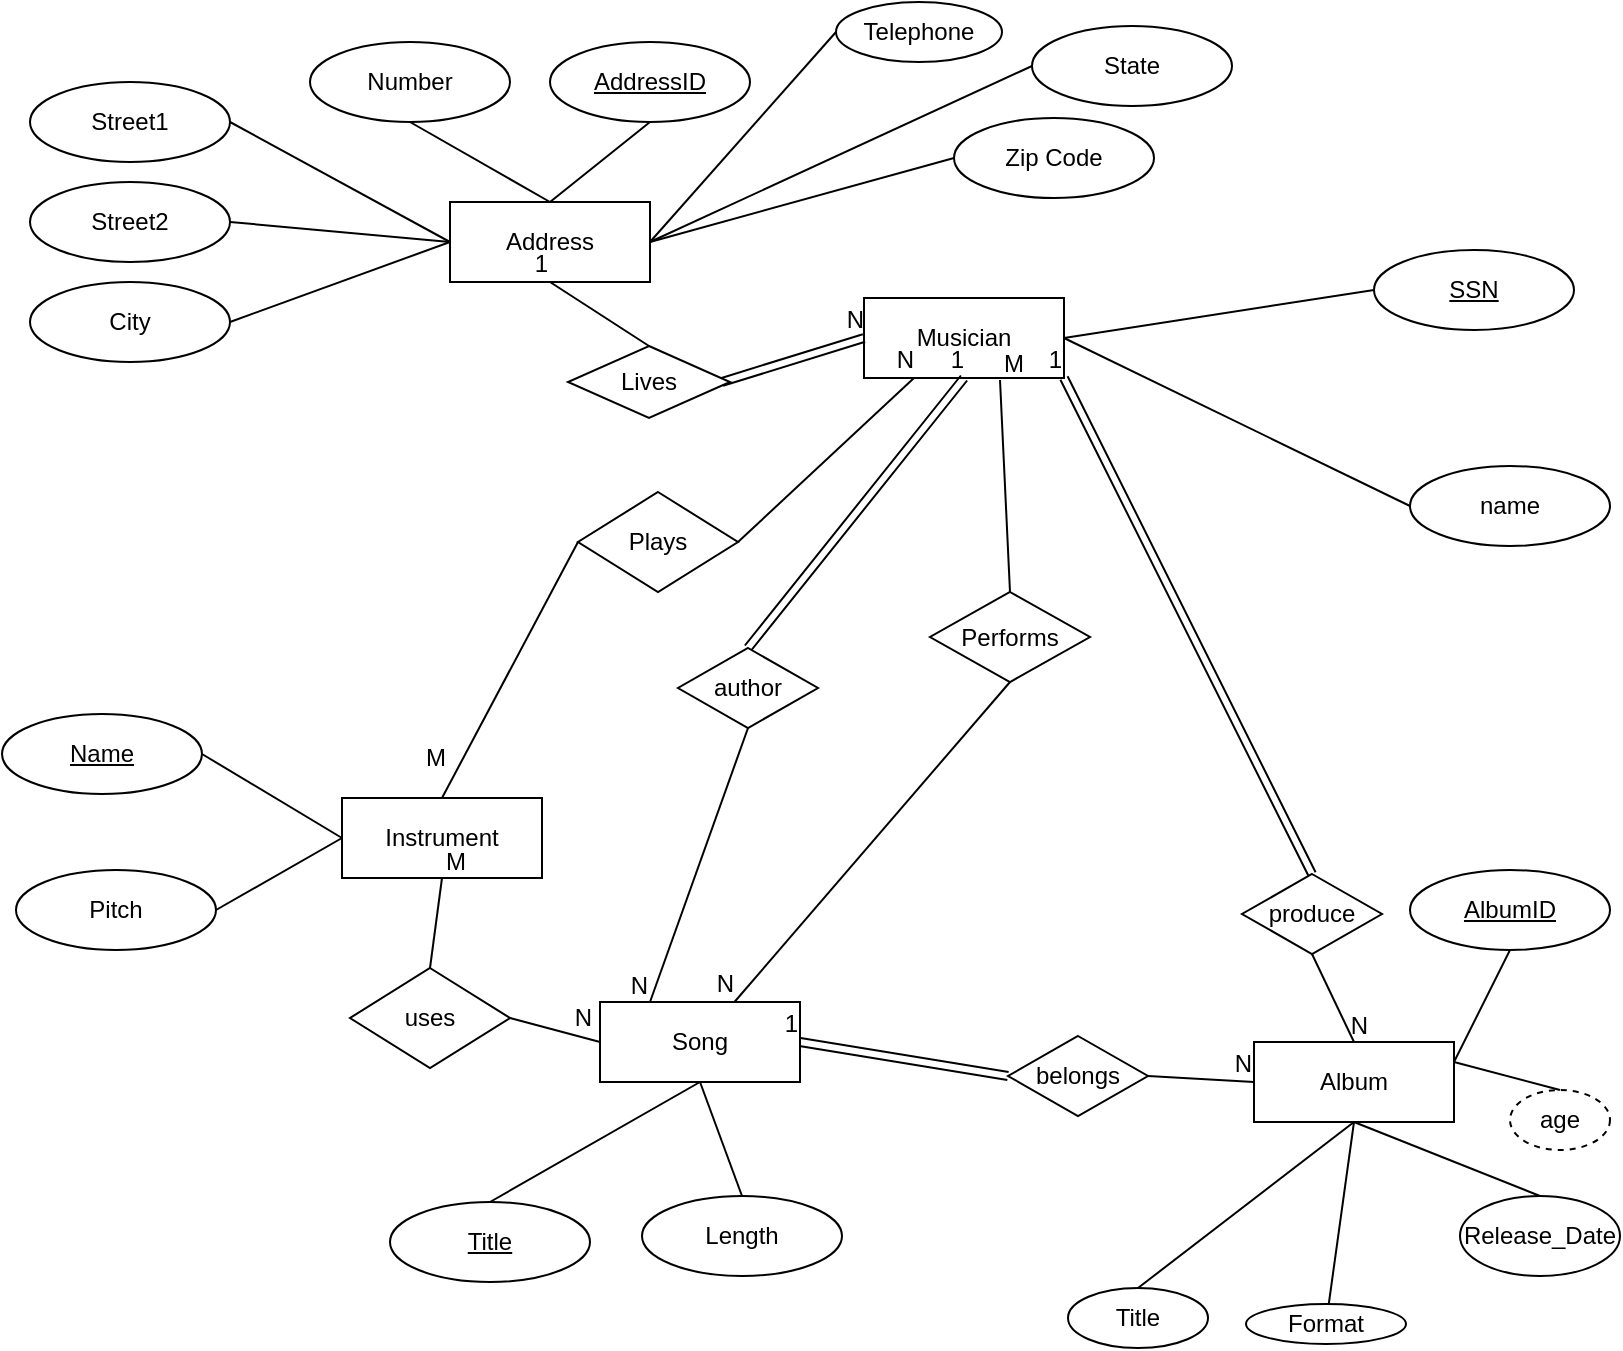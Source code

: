 <mxfile version="17.4.3" type="github">
  <diagram id="aPkTQlV1civr2C15szSJ" name="Page-1">
    <mxGraphModel dx="702" dy="1594" grid="0" gridSize="10" guides="1" tooltips="1" connect="1" arrows="1" fold="1" page="1" pageScale="1" pageWidth="850" pageHeight="1100" math="0" shadow="0">
      <root>
        <mxCell id="0" />
        <mxCell id="1" parent="0" />
        <mxCell id="QKJ86z9KSx4q-KmmBPpN-1" value="Album" style="whiteSpace=wrap;html=1;align=center;" parent="1" vertex="1">
          <mxGeometry x="652" y="530" width="100" height="40" as="geometry" />
        </mxCell>
        <mxCell id="QKJ86z9KSx4q-KmmBPpN-2" value="Instrument" style="whiteSpace=wrap;html=1;align=center;" parent="1" vertex="1">
          <mxGeometry x="196" y="408" width="100" height="40" as="geometry" />
        </mxCell>
        <mxCell id="QKJ86z9KSx4q-KmmBPpN-3" value="Song" style="whiteSpace=wrap;html=1;align=center;" parent="1" vertex="1">
          <mxGeometry x="325" y="510" width="100" height="40" as="geometry" />
        </mxCell>
        <mxCell id="QKJ86z9KSx4q-KmmBPpN-4" value="Musician" style="whiteSpace=wrap;html=1;align=center;" parent="1" vertex="1">
          <mxGeometry x="457" y="158" width="100" height="40" as="geometry" />
        </mxCell>
        <mxCell id="QKJ86z9KSx4q-KmmBPpN-5" value="Address" style="whiteSpace=wrap;html=1;align=center;" parent="1" vertex="1">
          <mxGeometry x="250" y="110" width="100" height="40" as="geometry" />
        </mxCell>
        <mxCell id="QKJ86z9KSx4q-KmmBPpN-8" value="" style="endArrow=none;html=1;rounded=0;entryX=0;entryY=0.5;entryDx=0;entryDy=0;exitX=1;exitY=0.5;exitDx=0;exitDy=0;" parent="1" source="QKJ86z9KSx4q-KmmBPpN-4" target="QKJ86z9KSx4q-KmmBPpN-9" edge="1">
          <mxGeometry relative="1" as="geometry">
            <mxPoint x="380" y="190" as="sourcePoint" />
            <mxPoint x="740" y="60" as="targetPoint" />
          </mxGeometry>
        </mxCell>
        <mxCell id="QKJ86z9KSx4q-KmmBPpN-9" value="SSN" style="ellipse;whiteSpace=wrap;html=1;align=center;fontStyle=4;" parent="1" vertex="1">
          <mxGeometry x="712" y="134" width="100" height="40" as="geometry" />
        </mxCell>
        <mxCell id="QKJ86z9KSx4q-KmmBPpN-10" value="name" style="ellipse;whiteSpace=wrap;html=1;align=center;" parent="1" vertex="1">
          <mxGeometry x="730" y="242" width="100" height="40" as="geometry" />
        </mxCell>
        <mxCell id="QKJ86z9KSx4q-KmmBPpN-11" value="" style="endArrow=none;html=1;rounded=0;exitX=1;exitY=0.5;exitDx=0;exitDy=0;entryX=0;entryY=0.5;entryDx=0;entryDy=0;" parent="1" source="QKJ86z9KSx4q-KmmBPpN-4" target="QKJ86z9KSx4q-KmmBPpN-10" edge="1">
          <mxGeometry relative="1" as="geometry">
            <mxPoint x="380" y="190" as="sourcePoint" />
            <mxPoint x="540" y="190" as="targetPoint" />
          </mxGeometry>
        </mxCell>
        <mxCell id="QKJ86z9KSx4q-KmmBPpN-12" value="AddressID" style="ellipse;whiteSpace=wrap;html=1;align=center;fontStyle=4;" parent="1" vertex="1">
          <mxGeometry x="300" y="30" width="100" height="40" as="geometry" />
        </mxCell>
        <mxCell id="QKJ86z9KSx4q-KmmBPpN-13" value="Telephone" style="ellipse;whiteSpace=wrap;html=1;align=center;" parent="1" vertex="1">
          <mxGeometry x="443" y="10" width="83" height="30" as="geometry" />
        </mxCell>
        <mxCell id="QKJ86z9KSx4q-KmmBPpN-14" value="State" style="ellipse;whiteSpace=wrap;html=1;align=center;" parent="1" vertex="1">
          <mxGeometry x="541" y="22" width="100" height="40" as="geometry" />
        </mxCell>
        <mxCell id="QKJ86z9KSx4q-KmmBPpN-15" value="City" style="ellipse;whiteSpace=wrap;html=1;align=center;" parent="1" vertex="1">
          <mxGeometry x="40" y="150" width="100" height="40" as="geometry" />
        </mxCell>
        <mxCell id="QKJ86z9KSx4q-KmmBPpN-16" value="Zip Code" style="ellipse;whiteSpace=wrap;html=1;align=center;" parent="1" vertex="1">
          <mxGeometry x="502" y="68" width="100" height="40" as="geometry" />
        </mxCell>
        <mxCell id="QKJ86z9KSx4q-KmmBPpN-17" value="Street2" style="ellipse;whiteSpace=wrap;html=1;align=center;" parent="1" vertex="1">
          <mxGeometry x="40" y="100" width="100" height="40" as="geometry" />
        </mxCell>
        <mxCell id="QKJ86z9KSx4q-KmmBPpN-18" value="Street1" style="ellipse;whiteSpace=wrap;html=1;align=center;" parent="1" vertex="1">
          <mxGeometry x="40" y="50" width="100" height="40" as="geometry" />
        </mxCell>
        <mxCell id="QKJ86z9KSx4q-KmmBPpN-19" value="Number" style="ellipse;whiteSpace=wrap;html=1;align=center;" parent="1" vertex="1">
          <mxGeometry x="180" y="30" width="100" height="40" as="geometry" />
        </mxCell>
        <mxCell id="QKJ86z9KSx4q-KmmBPpN-21" value="" style="endArrow=none;html=1;rounded=0;entryX=1;entryY=0.5;entryDx=0;entryDy=0;exitX=0;exitY=0.5;exitDx=0;exitDy=0;" parent="1" source="QKJ86z9KSx4q-KmmBPpN-13" target="QKJ86z9KSx4q-KmmBPpN-5" edge="1">
          <mxGeometry relative="1" as="geometry">
            <mxPoint x="340" y="190" as="sourcePoint" />
            <mxPoint x="500" y="190" as="targetPoint" />
          </mxGeometry>
        </mxCell>
        <mxCell id="QKJ86z9KSx4q-KmmBPpN-22" value="" style="endArrow=none;html=1;rounded=0;entryX=1;entryY=0.5;entryDx=0;entryDy=0;exitX=0;exitY=0.5;exitDx=0;exitDy=0;" parent="1" source="QKJ86z9KSx4q-KmmBPpN-16" target="QKJ86z9KSx4q-KmmBPpN-5" edge="1">
          <mxGeometry relative="1" as="geometry">
            <mxPoint x="340" y="190" as="sourcePoint" />
            <mxPoint x="500" y="190" as="targetPoint" />
          </mxGeometry>
        </mxCell>
        <mxCell id="QKJ86z9KSx4q-KmmBPpN-23" value="" style="endArrow=none;html=1;rounded=0;entryX=1;entryY=0.5;entryDx=0;entryDy=0;exitX=0;exitY=0.5;exitDx=0;exitDy=0;" parent="1" source="QKJ86z9KSx4q-KmmBPpN-14" target="QKJ86z9KSx4q-KmmBPpN-5" edge="1">
          <mxGeometry relative="1" as="geometry">
            <mxPoint x="340" y="190" as="sourcePoint" />
            <mxPoint x="500" y="190" as="targetPoint" />
          </mxGeometry>
        </mxCell>
        <mxCell id="QKJ86z9KSx4q-KmmBPpN-24" value="" style="endArrow=none;html=1;rounded=0;entryX=1;entryY=0.5;entryDx=0;entryDy=0;exitX=0;exitY=0.5;exitDx=0;exitDy=0;" parent="1" source="QKJ86z9KSx4q-KmmBPpN-5" target="QKJ86z9KSx4q-KmmBPpN-15" edge="1">
          <mxGeometry relative="1" as="geometry">
            <mxPoint x="340" y="190" as="sourcePoint" />
            <mxPoint x="500" y="190" as="targetPoint" />
          </mxGeometry>
        </mxCell>
        <mxCell id="QKJ86z9KSx4q-KmmBPpN-25" value="" style="endArrow=none;html=1;rounded=0;entryX=1;entryY=0.5;entryDx=0;entryDy=0;exitX=0;exitY=0.5;exitDx=0;exitDy=0;" parent="1" source="QKJ86z9KSx4q-KmmBPpN-5" target="QKJ86z9KSx4q-KmmBPpN-17" edge="1">
          <mxGeometry relative="1" as="geometry">
            <mxPoint x="340" y="190" as="sourcePoint" />
            <mxPoint x="500" y="190" as="targetPoint" />
          </mxGeometry>
        </mxCell>
        <mxCell id="QKJ86z9KSx4q-KmmBPpN-26" value="" style="endArrow=none;html=1;rounded=0;entryX=1;entryY=0.5;entryDx=0;entryDy=0;exitX=0;exitY=0.5;exitDx=0;exitDy=0;" parent="1" source="QKJ86z9KSx4q-KmmBPpN-5" target="QKJ86z9KSx4q-KmmBPpN-18" edge="1">
          <mxGeometry relative="1" as="geometry">
            <mxPoint x="340" y="190" as="sourcePoint" />
            <mxPoint x="500" y="190" as="targetPoint" />
          </mxGeometry>
        </mxCell>
        <mxCell id="QKJ86z9KSx4q-KmmBPpN-27" value="" style="endArrow=none;html=1;rounded=0;entryX=0.5;entryY=1;entryDx=0;entryDy=0;exitX=0.5;exitY=0;exitDx=0;exitDy=0;" parent="1" source="QKJ86z9KSx4q-KmmBPpN-5" target="QKJ86z9KSx4q-KmmBPpN-19" edge="1">
          <mxGeometry relative="1" as="geometry">
            <mxPoint x="340" y="190" as="sourcePoint" />
            <mxPoint x="500" y="190" as="targetPoint" />
          </mxGeometry>
        </mxCell>
        <mxCell id="QKJ86z9KSx4q-KmmBPpN-28" value="" style="endArrow=none;html=1;rounded=0;entryX=0.5;entryY=1;entryDx=0;entryDy=0;exitX=0.5;exitY=0;exitDx=0;exitDy=0;" parent="1" source="QKJ86z9KSx4q-KmmBPpN-5" target="QKJ86z9KSx4q-KmmBPpN-12" edge="1">
          <mxGeometry relative="1" as="geometry">
            <mxPoint x="340" y="190" as="sourcePoint" />
            <mxPoint x="500" y="190" as="targetPoint" />
          </mxGeometry>
        </mxCell>
        <mxCell id="QKJ86z9KSx4q-KmmBPpN-31" value="" style="endArrow=none;html=1;rounded=0;entryX=0.5;entryY=1;entryDx=0;entryDy=0;exitX=0.5;exitY=0;exitDx=0;exitDy=0;" parent="1" source="QKJ86z9KSx4q-KmmBPpN-33" target="QKJ86z9KSx4q-KmmBPpN-5" edge="1">
          <mxGeometry relative="1" as="geometry">
            <mxPoint x="420" y="130" as="sourcePoint" />
            <mxPoint x="500" y="190" as="targetPoint" />
          </mxGeometry>
        </mxCell>
        <mxCell id="QKJ86z9KSx4q-KmmBPpN-32" value="1" style="resizable=0;html=1;align=right;verticalAlign=bottom;" parent="QKJ86z9KSx4q-KmmBPpN-31" connectable="0" vertex="1">
          <mxGeometry x="1" relative="1" as="geometry" />
        </mxCell>
        <mxCell id="QKJ86z9KSx4q-KmmBPpN-33" value="Lives" style="shape=rhombus;perimeter=rhombusPerimeter;whiteSpace=wrap;html=1;align=center;" parent="1" vertex="1">
          <mxGeometry x="309" y="182" width="81" height="36" as="geometry" />
        </mxCell>
        <mxCell id="QKJ86z9KSx4q-KmmBPpN-37" value="Title" style="ellipse;whiteSpace=wrap;html=1;align=center;fontStyle=4;" parent="1" vertex="1">
          <mxGeometry x="220" y="610" width="100" height="40" as="geometry" />
        </mxCell>
        <mxCell id="QKJ86z9KSx4q-KmmBPpN-38" value="Length" style="ellipse;whiteSpace=wrap;html=1;align=center;" parent="1" vertex="1">
          <mxGeometry x="346" y="607" width="100" height="40" as="geometry" />
        </mxCell>
        <mxCell id="QKJ86z9KSx4q-KmmBPpN-40" value="" style="endArrow=none;html=1;rounded=0;entryX=0.5;entryY=0;entryDx=0;entryDy=0;exitX=0.5;exitY=1;exitDx=0;exitDy=0;" parent="1" source="QKJ86z9KSx4q-KmmBPpN-3" target="QKJ86z9KSx4q-KmmBPpN-38" edge="1">
          <mxGeometry relative="1" as="geometry">
            <mxPoint x="340" y="190" as="sourcePoint" />
            <mxPoint x="500" y="190" as="targetPoint" />
          </mxGeometry>
        </mxCell>
        <mxCell id="QKJ86z9KSx4q-KmmBPpN-41" value="" style="endArrow=none;html=1;rounded=0;entryX=0.5;entryY=0;entryDx=0;entryDy=0;exitX=0.5;exitY=1;exitDx=0;exitDy=0;" parent="1" source="QKJ86z9KSx4q-KmmBPpN-3" target="QKJ86z9KSx4q-KmmBPpN-37" edge="1">
          <mxGeometry relative="1" as="geometry">
            <mxPoint x="340" y="190" as="sourcePoint" />
            <mxPoint x="500" y="190" as="targetPoint" />
          </mxGeometry>
        </mxCell>
        <mxCell id="QKJ86z9KSx4q-KmmBPpN-44" value="" style="shape=link;html=1;rounded=0;entryX=0;entryY=0.5;entryDx=0;entryDy=0;exitX=0.95;exitY=0.5;exitDx=0;exitDy=0;exitPerimeter=0;" parent="1" source="QKJ86z9KSx4q-KmmBPpN-33" target="QKJ86z9KSx4q-KmmBPpN-4" edge="1">
          <mxGeometry relative="1" as="geometry">
            <mxPoint x="340" y="190" as="sourcePoint" />
            <mxPoint x="500" y="190" as="targetPoint" />
          </mxGeometry>
        </mxCell>
        <mxCell id="QKJ86z9KSx4q-KmmBPpN-45" value="N" style="resizable=0;html=1;align=right;verticalAlign=bottom;" parent="QKJ86z9KSx4q-KmmBPpN-44" connectable="0" vertex="1">
          <mxGeometry x="1" relative="1" as="geometry" />
        </mxCell>
        <mxCell id="QKJ86z9KSx4q-KmmBPpN-46" value="Name" style="ellipse;whiteSpace=wrap;html=1;align=center;fontStyle=4;" parent="1" vertex="1">
          <mxGeometry x="26" y="366" width="100" height="40" as="geometry" />
        </mxCell>
        <mxCell id="QKJ86z9KSx4q-KmmBPpN-47" value="Pitch" style="ellipse;whiteSpace=wrap;html=1;align=center;" parent="1" vertex="1">
          <mxGeometry x="33" y="444" width="100" height="40" as="geometry" />
        </mxCell>
        <mxCell id="QKJ86z9KSx4q-KmmBPpN-48" value="" style="endArrow=none;html=1;rounded=0;entryX=0;entryY=0.5;entryDx=0;entryDy=0;exitX=1;exitY=0.5;exitDx=0;exitDy=0;" parent="1" source="QKJ86z9KSx4q-KmmBPpN-47" target="QKJ86z9KSx4q-KmmBPpN-2" edge="1">
          <mxGeometry relative="1" as="geometry">
            <mxPoint x="340" y="190" as="sourcePoint" />
            <mxPoint x="500" y="190" as="targetPoint" />
          </mxGeometry>
        </mxCell>
        <mxCell id="QKJ86z9KSx4q-KmmBPpN-49" value="" style="endArrow=none;html=1;rounded=0;entryX=0;entryY=0.5;entryDx=0;entryDy=0;exitX=1;exitY=0.5;exitDx=0;exitDy=0;" parent="1" source="QKJ86z9KSx4q-KmmBPpN-46" target="QKJ86z9KSx4q-KmmBPpN-2" edge="1">
          <mxGeometry relative="1" as="geometry">
            <mxPoint x="340" y="190" as="sourcePoint" />
            <mxPoint x="500" y="190" as="targetPoint" />
          </mxGeometry>
        </mxCell>
        <mxCell id="QKJ86z9KSx4q-KmmBPpN-50" value="" style="endArrow=none;html=1;rounded=0;entryX=0.25;entryY=1;entryDx=0;entryDy=0;exitX=1;exitY=0.5;exitDx=0;exitDy=0;startArrow=none;" parent="1" source="QKJ86z9KSx4q-KmmBPpN-53" target="QKJ86z9KSx4q-KmmBPpN-4" edge="1">
          <mxGeometry relative="1" as="geometry">
            <mxPoint x="340" y="190" as="sourcePoint" />
            <mxPoint x="500" y="190" as="targetPoint" />
          </mxGeometry>
        </mxCell>
        <mxCell id="QKJ86z9KSx4q-KmmBPpN-52" value="N" style="resizable=0;html=1;align=right;verticalAlign=bottom;" parent="QKJ86z9KSx4q-KmmBPpN-50" connectable="0" vertex="1">
          <mxGeometry x="1" relative="1" as="geometry" />
        </mxCell>
        <mxCell id="QKJ86z9KSx4q-KmmBPpN-53" value="Plays" style="shape=rhombus;perimeter=rhombusPerimeter;whiteSpace=wrap;html=1;align=center;" parent="1" vertex="1">
          <mxGeometry x="314" y="255" width="80" height="50" as="geometry" />
        </mxCell>
        <mxCell id="QKJ86z9KSx4q-KmmBPpN-54" value="" style="endArrow=none;html=1;rounded=0;entryX=0;entryY=0.5;entryDx=0;entryDy=0;exitX=0.5;exitY=0;exitDx=0;exitDy=0;" parent="1" source="QKJ86z9KSx4q-KmmBPpN-2" target="QKJ86z9KSx4q-KmmBPpN-53" edge="1">
          <mxGeometry relative="1" as="geometry">
            <mxPoint x="350" y="320" as="sourcePoint" />
            <mxPoint x="590" y="150" as="targetPoint" />
          </mxGeometry>
        </mxCell>
        <mxCell id="QKJ86z9KSx4q-KmmBPpN-55" value="M" style="resizable=0;html=1;align=left;verticalAlign=bottom;" parent="QKJ86z9KSx4q-KmmBPpN-54" connectable="0" vertex="1">
          <mxGeometry x="-1" relative="1" as="geometry">
            <mxPoint x="-10" y="-12" as="offset" />
          </mxGeometry>
        </mxCell>
        <mxCell id="QKJ86z9KSx4q-KmmBPpN-57" value="" style="endArrow=none;html=1;rounded=0;entryX=0;entryY=0.5;entryDx=0;entryDy=0;exitX=1;exitY=0.5;exitDx=0;exitDy=0;startArrow=none;" parent="1" source="QKJ86z9KSx4q-KmmBPpN-59" target="QKJ86z9KSx4q-KmmBPpN-3" edge="1">
          <mxGeometry relative="1" as="geometry">
            <mxPoint x="330" y="310" as="sourcePoint" />
            <mxPoint x="540" y="390" as="targetPoint" />
          </mxGeometry>
        </mxCell>
        <mxCell id="QKJ86z9KSx4q-KmmBPpN-58" value="N" style="resizable=0;html=1;align=right;verticalAlign=bottom;" parent="QKJ86z9KSx4q-KmmBPpN-57" connectable="0" vertex="1">
          <mxGeometry x="1" relative="1" as="geometry">
            <mxPoint x="-3" y="-3" as="offset" />
          </mxGeometry>
        </mxCell>
        <mxCell id="QKJ86z9KSx4q-KmmBPpN-59" value="uses" style="shape=rhombus;perimeter=rhombusPerimeter;whiteSpace=wrap;html=1;align=center;" parent="1" vertex="1">
          <mxGeometry x="200" y="493" width="80" height="50" as="geometry" />
        </mxCell>
        <mxCell id="QKJ86z9KSx4q-KmmBPpN-63" value="" style="shape=link;html=1;rounded=0;entryX=0.5;entryY=1;entryDx=0;entryDy=0;exitX=0.5;exitY=0;exitDx=0;exitDy=0;" parent="1" source="QKJ86z9KSx4q-KmmBPpN-65" target="QKJ86z9KSx4q-KmmBPpN-4" edge="1">
          <mxGeometry relative="1" as="geometry">
            <mxPoint x="590" y="230" as="sourcePoint" />
            <mxPoint x="500" y="490" as="targetPoint" />
          </mxGeometry>
        </mxCell>
        <mxCell id="QKJ86z9KSx4q-KmmBPpN-64" value="1" style="resizable=0;html=1;align=right;verticalAlign=bottom;" parent="QKJ86z9KSx4q-KmmBPpN-63" connectable="0" vertex="1">
          <mxGeometry x="1" relative="1" as="geometry" />
        </mxCell>
        <mxCell id="QKJ86z9KSx4q-KmmBPpN-65" value="author" style="shape=rhombus;perimeter=rhombusPerimeter;whiteSpace=wrap;html=1;align=center;" parent="1" vertex="1">
          <mxGeometry x="364" y="333" width="70" height="40" as="geometry" />
        </mxCell>
        <mxCell id="QKJ86z9KSx4q-KmmBPpN-68" value="" style="endArrow=none;html=1;rounded=0;exitX=0.5;exitY=1;exitDx=0;exitDy=0;entryX=0.25;entryY=0;entryDx=0;entryDy=0;" parent="1" source="QKJ86z9KSx4q-KmmBPpN-65" target="QKJ86z9KSx4q-KmmBPpN-3" edge="1">
          <mxGeometry relative="1" as="geometry">
            <mxPoint x="340" y="490" as="sourcePoint" />
            <mxPoint x="500" y="490" as="targetPoint" />
          </mxGeometry>
        </mxCell>
        <mxCell id="QKJ86z9KSx4q-KmmBPpN-69" value="N" style="resizable=0;html=1;align=right;verticalAlign=bottom;" parent="QKJ86z9KSx4q-KmmBPpN-68" connectable="0" vertex="1">
          <mxGeometry x="1" relative="1" as="geometry" />
        </mxCell>
        <mxCell id="QKJ86z9KSx4q-KmmBPpN-71" value="" style="endArrow=none;html=1;rounded=0;entryX=0.5;entryY=0;entryDx=0;entryDy=0;exitX=0.5;exitY=1;exitDx=0;exitDy=0;" parent="1" source="QKJ86z9KSx4q-KmmBPpN-2" target="QKJ86z9KSx4q-KmmBPpN-59" edge="1">
          <mxGeometry relative="1" as="geometry">
            <mxPoint x="310" y="360" as="sourcePoint" />
            <mxPoint x="240" y="515" as="targetPoint" />
          </mxGeometry>
        </mxCell>
        <mxCell id="QKJ86z9KSx4q-KmmBPpN-72" value="M" style="resizable=0;html=1;align=left;verticalAlign=bottom;" parent="QKJ86z9KSx4q-KmmBPpN-71" connectable="0" vertex="1">
          <mxGeometry x="-1" relative="1" as="geometry" />
        </mxCell>
        <mxCell id="QKJ86z9KSx4q-KmmBPpN-74" value="" style="endArrow=none;html=1;rounded=0;exitX=0.5;exitY=1;exitDx=0;exitDy=0;startArrow=none;" parent="1" source="QKJ86z9KSx4q-KmmBPpN-70" target="QKJ86z9KSx4q-KmmBPpN-3" edge="1">
          <mxGeometry relative="1" as="geometry">
            <mxPoint x="340" y="490" as="sourcePoint" />
            <mxPoint x="500" y="490" as="targetPoint" />
          </mxGeometry>
        </mxCell>
        <mxCell id="QKJ86z9KSx4q-KmmBPpN-76" value="N" style="resizable=0;html=1;align=right;verticalAlign=bottom;" parent="QKJ86z9KSx4q-KmmBPpN-74" connectable="0" vertex="1">
          <mxGeometry x="1" relative="1" as="geometry" />
        </mxCell>
        <mxCell id="QKJ86z9KSx4q-KmmBPpN-70" value="Performs" style="shape=rhombus;perimeter=rhombusPerimeter;whiteSpace=wrap;html=1;align=center;" parent="1" vertex="1">
          <mxGeometry x="490" y="305" width="80" height="45" as="geometry" />
        </mxCell>
        <mxCell id="QKJ86z9KSx4q-KmmBPpN-77" value="" style="endArrow=none;html=1;rounded=0;exitX=0.68;exitY=1.025;exitDx=0;exitDy=0;exitPerimeter=0;entryX=0.5;entryY=0;entryDx=0;entryDy=0;" parent="1" source="QKJ86z9KSx4q-KmmBPpN-4" target="QKJ86z9KSx4q-KmmBPpN-70" edge="1">
          <mxGeometry relative="1" as="geometry">
            <mxPoint x="608" y="151" as="sourcePoint" />
            <mxPoint x="468.022" y="500" as="targetPoint" />
          </mxGeometry>
        </mxCell>
        <mxCell id="QKJ86z9KSx4q-KmmBPpN-78" value="M" style="resizable=0;html=1;align=left;verticalAlign=bottom;" parent="QKJ86z9KSx4q-KmmBPpN-77" connectable="0" vertex="1">
          <mxGeometry x="-1" relative="1" as="geometry" />
        </mxCell>
        <mxCell id="QKJ86z9KSx4q-KmmBPpN-80" value="AlbumID" style="ellipse;whiteSpace=wrap;html=1;align=center;fontStyle=4;" parent="1" vertex="1">
          <mxGeometry x="730" y="444" width="100" height="40" as="geometry" />
        </mxCell>
        <mxCell id="QKJ86z9KSx4q-KmmBPpN-81" value="Release_Date" style="ellipse;whiteSpace=wrap;html=1;align=center;" parent="1" vertex="1">
          <mxGeometry x="755" y="607" width="80" height="40" as="geometry" />
        </mxCell>
        <mxCell id="QKJ86z9KSx4q-KmmBPpN-83" value="Format" style="ellipse;whiteSpace=wrap;html=1;align=center;" parent="1" vertex="1">
          <mxGeometry x="648" y="661" width="80" height="20" as="geometry" />
        </mxCell>
        <mxCell id="QKJ86z9KSx4q-KmmBPpN-84" value="Title" style="ellipse;whiteSpace=wrap;html=1;align=center;" parent="1" vertex="1">
          <mxGeometry x="559" y="653" width="70" height="30" as="geometry" />
        </mxCell>
        <mxCell id="QKJ86z9KSx4q-KmmBPpN-85" value="age" style="ellipse;whiteSpace=wrap;html=1;align=center;dashed=1;" parent="1" vertex="1">
          <mxGeometry x="780" y="554" width="50" height="30" as="geometry" />
        </mxCell>
        <mxCell id="QKJ86z9KSx4q-KmmBPpN-91" value="" style="endArrow=none;html=1;rounded=0;entryX=0.5;entryY=1;entryDx=0;entryDy=0;exitX=0.5;exitY=0;exitDx=0;exitDy=0;" parent="1" source="QKJ86z9KSx4q-KmmBPpN-84" target="QKJ86z9KSx4q-KmmBPpN-1" edge="1">
          <mxGeometry relative="1" as="geometry">
            <mxPoint x="340" y="490" as="sourcePoint" />
            <mxPoint x="500" y="490" as="targetPoint" />
          </mxGeometry>
        </mxCell>
        <mxCell id="QKJ86z9KSx4q-KmmBPpN-92" value="" style="endArrow=none;html=1;rounded=0;entryX=0.5;entryY=1;entryDx=0;entryDy=0;" parent="1" source="QKJ86z9KSx4q-KmmBPpN-83" target="QKJ86z9KSx4q-KmmBPpN-1" edge="1">
          <mxGeometry relative="1" as="geometry">
            <mxPoint x="340" y="490" as="sourcePoint" />
            <mxPoint x="500" y="490" as="targetPoint" />
          </mxGeometry>
        </mxCell>
        <mxCell id="QKJ86z9KSx4q-KmmBPpN-93" value="" style="endArrow=none;html=1;rounded=0;entryX=0.5;entryY=1;entryDx=0;entryDy=0;exitX=0.5;exitY=0;exitDx=0;exitDy=0;" parent="1" source="QKJ86z9KSx4q-KmmBPpN-81" target="QKJ86z9KSx4q-KmmBPpN-1" edge="1">
          <mxGeometry relative="1" as="geometry">
            <mxPoint x="340" y="490" as="sourcePoint" />
            <mxPoint x="500" y="490" as="targetPoint" />
          </mxGeometry>
        </mxCell>
        <mxCell id="QKJ86z9KSx4q-KmmBPpN-94" value="" style="endArrow=none;html=1;rounded=0;entryX=0.5;entryY=0;entryDx=0;entryDy=0;exitX=1;exitY=0.25;exitDx=0;exitDy=0;" parent="1" source="QKJ86z9KSx4q-KmmBPpN-1" target="QKJ86z9KSx4q-KmmBPpN-85" edge="1">
          <mxGeometry relative="1" as="geometry">
            <mxPoint x="340" y="490" as="sourcePoint" />
            <mxPoint x="500" y="490" as="targetPoint" />
          </mxGeometry>
        </mxCell>
        <mxCell id="QKJ86z9KSx4q-KmmBPpN-95" value="" style="endArrow=none;html=1;rounded=0;entryX=0.5;entryY=1;entryDx=0;entryDy=0;exitX=1;exitY=0.25;exitDx=0;exitDy=0;" parent="1" source="QKJ86z9KSx4q-KmmBPpN-1" target="QKJ86z9KSx4q-KmmBPpN-80" edge="1">
          <mxGeometry relative="1" as="geometry">
            <mxPoint x="340" y="490" as="sourcePoint" />
            <mxPoint x="500" y="490" as="targetPoint" />
          </mxGeometry>
        </mxCell>
        <mxCell id="QKJ86z9KSx4q-KmmBPpN-97" value="" style="shape=link;html=1;rounded=0;entryX=1;entryY=1;entryDx=0;entryDy=0;exitX=0.5;exitY=0;exitDx=0;exitDy=0;" parent="1" source="QKJ86z9KSx4q-KmmBPpN-99" target="QKJ86z9KSx4q-KmmBPpN-4" edge="1">
          <mxGeometry relative="1" as="geometry">
            <mxPoint x="770" y="114.5" as="sourcePoint" />
            <mxPoint x="610" y="190" as="targetPoint" />
          </mxGeometry>
        </mxCell>
        <mxCell id="QKJ86z9KSx4q-KmmBPpN-98" value="1" style="resizable=0;html=1;align=right;verticalAlign=bottom;" parent="QKJ86z9KSx4q-KmmBPpN-97" connectable="0" vertex="1">
          <mxGeometry x="1" relative="1" as="geometry" />
        </mxCell>
        <mxCell id="QKJ86z9KSx4q-KmmBPpN-99" value="produce" style="shape=rhombus;perimeter=rhombusPerimeter;whiteSpace=wrap;html=1;align=center;" parent="1" vertex="1">
          <mxGeometry x="646" y="446" width="70" height="40" as="geometry" />
        </mxCell>
        <mxCell id="QKJ86z9KSx4q-KmmBPpN-100" value="" style="endArrow=none;html=1;rounded=0;exitX=0.5;exitY=1;exitDx=0;exitDy=0;entryX=0.5;entryY=0;entryDx=0;entryDy=0;" parent="1" source="QKJ86z9KSx4q-KmmBPpN-99" target="QKJ86z9KSx4q-KmmBPpN-1" edge="1">
          <mxGeometry relative="1" as="geometry">
            <mxPoint x="520" y="374.5" as="sourcePoint" />
            <mxPoint x="680" y="340" as="targetPoint" />
          </mxGeometry>
        </mxCell>
        <mxCell id="QKJ86z9KSx4q-KmmBPpN-101" value="N" style="resizable=0;html=1;align=right;verticalAlign=bottom;" parent="QKJ86z9KSx4q-KmmBPpN-100" connectable="0" vertex="1">
          <mxGeometry x="1" relative="1" as="geometry">
            <mxPoint x="7" as="offset" />
          </mxGeometry>
        </mxCell>
        <mxCell id="QKJ86z9KSx4q-KmmBPpN-102" value="" style="shape=link;html=1;rounded=0;entryX=1;entryY=0.5;entryDx=0;entryDy=0;exitX=0;exitY=0.5;exitDx=0;exitDy=0;" parent="1" source="QKJ86z9KSx4q-KmmBPpN-104" target="QKJ86z9KSx4q-KmmBPpN-3" edge="1">
          <mxGeometry relative="1" as="geometry">
            <mxPoint x="695" y="325.5" as="sourcePoint" />
            <mxPoint x="687" y="244.5" as="targetPoint" />
          </mxGeometry>
        </mxCell>
        <mxCell id="QKJ86z9KSx4q-KmmBPpN-103" value="1" style="resizable=0;html=1;align=right;verticalAlign=bottom;" parent="QKJ86z9KSx4q-KmmBPpN-102" connectable="0" vertex="1">
          <mxGeometry x="1" relative="1" as="geometry" />
        </mxCell>
        <mxCell id="QKJ86z9KSx4q-KmmBPpN-104" value="belongs" style="shape=rhombus;perimeter=rhombusPerimeter;whiteSpace=wrap;html=1;align=center;" parent="1" vertex="1">
          <mxGeometry x="529" y="527" width="70" height="40" as="geometry" />
        </mxCell>
        <mxCell id="QKJ86z9KSx4q-KmmBPpN-105" value="" style="endArrow=none;html=1;rounded=0;exitX=1;exitY=0.5;exitDx=0;exitDy=0;entryX=0;entryY=0.5;entryDx=0;entryDy=0;" parent="1" source="QKJ86z9KSx4q-KmmBPpN-104" target="QKJ86z9KSx4q-KmmBPpN-1" edge="1">
          <mxGeometry relative="1" as="geometry">
            <mxPoint x="445" y="585.5" as="sourcePoint" />
            <mxPoint x="470" y="585.5" as="targetPoint" />
          </mxGeometry>
        </mxCell>
        <mxCell id="QKJ86z9KSx4q-KmmBPpN-106" value="N" style="resizable=0;html=1;align=right;verticalAlign=bottom;" parent="QKJ86z9KSx4q-KmmBPpN-105" connectable="0" vertex="1">
          <mxGeometry x="1" relative="1" as="geometry" />
        </mxCell>
      </root>
    </mxGraphModel>
  </diagram>
</mxfile>
